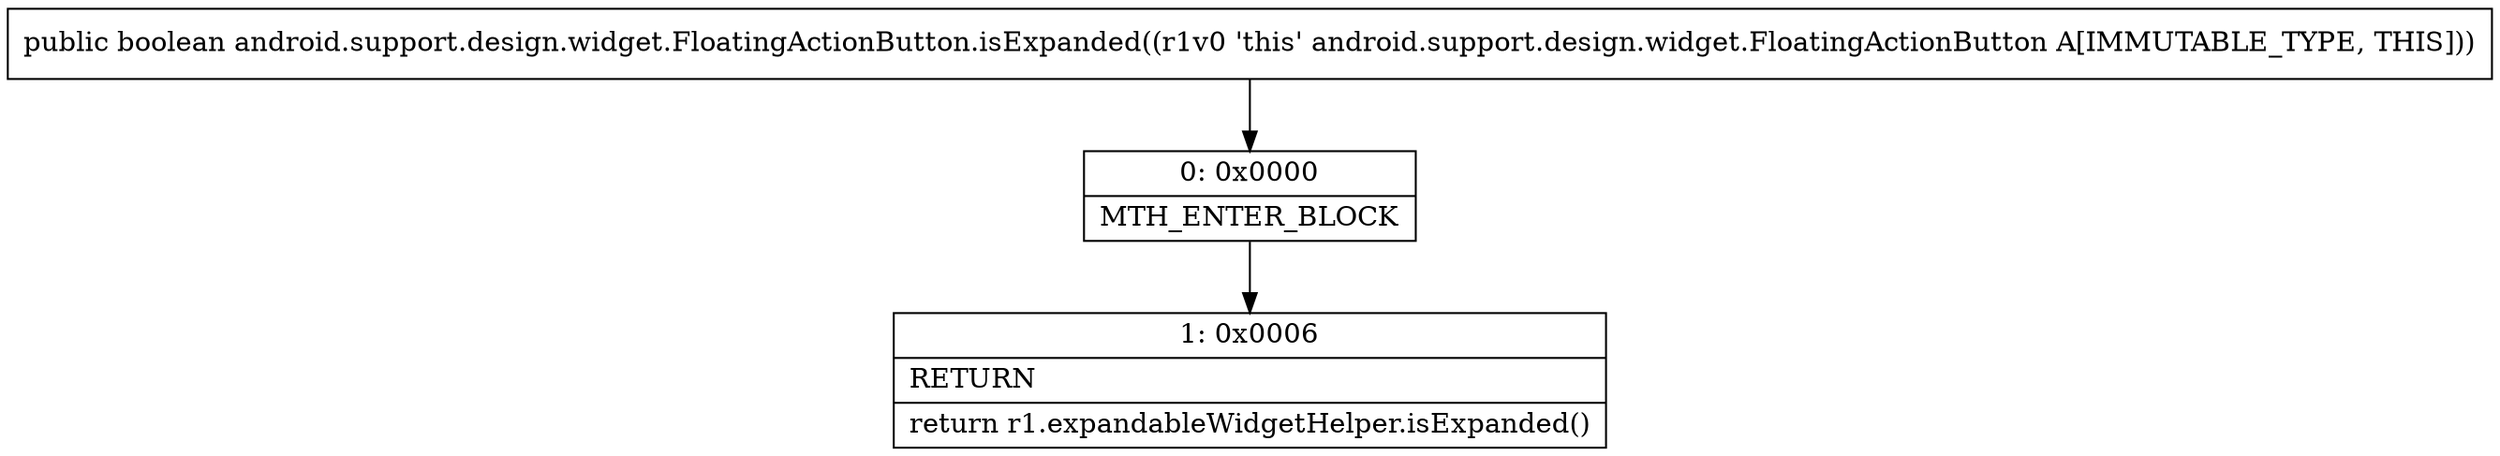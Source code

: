digraph "CFG forandroid.support.design.widget.FloatingActionButton.isExpanded()Z" {
Node_0 [shape=record,label="{0\:\ 0x0000|MTH_ENTER_BLOCK\l}"];
Node_1 [shape=record,label="{1\:\ 0x0006|RETURN\l|return r1.expandableWidgetHelper.isExpanded()\l}"];
MethodNode[shape=record,label="{public boolean android.support.design.widget.FloatingActionButton.isExpanded((r1v0 'this' android.support.design.widget.FloatingActionButton A[IMMUTABLE_TYPE, THIS])) }"];
MethodNode -> Node_0;
Node_0 -> Node_1;
}

